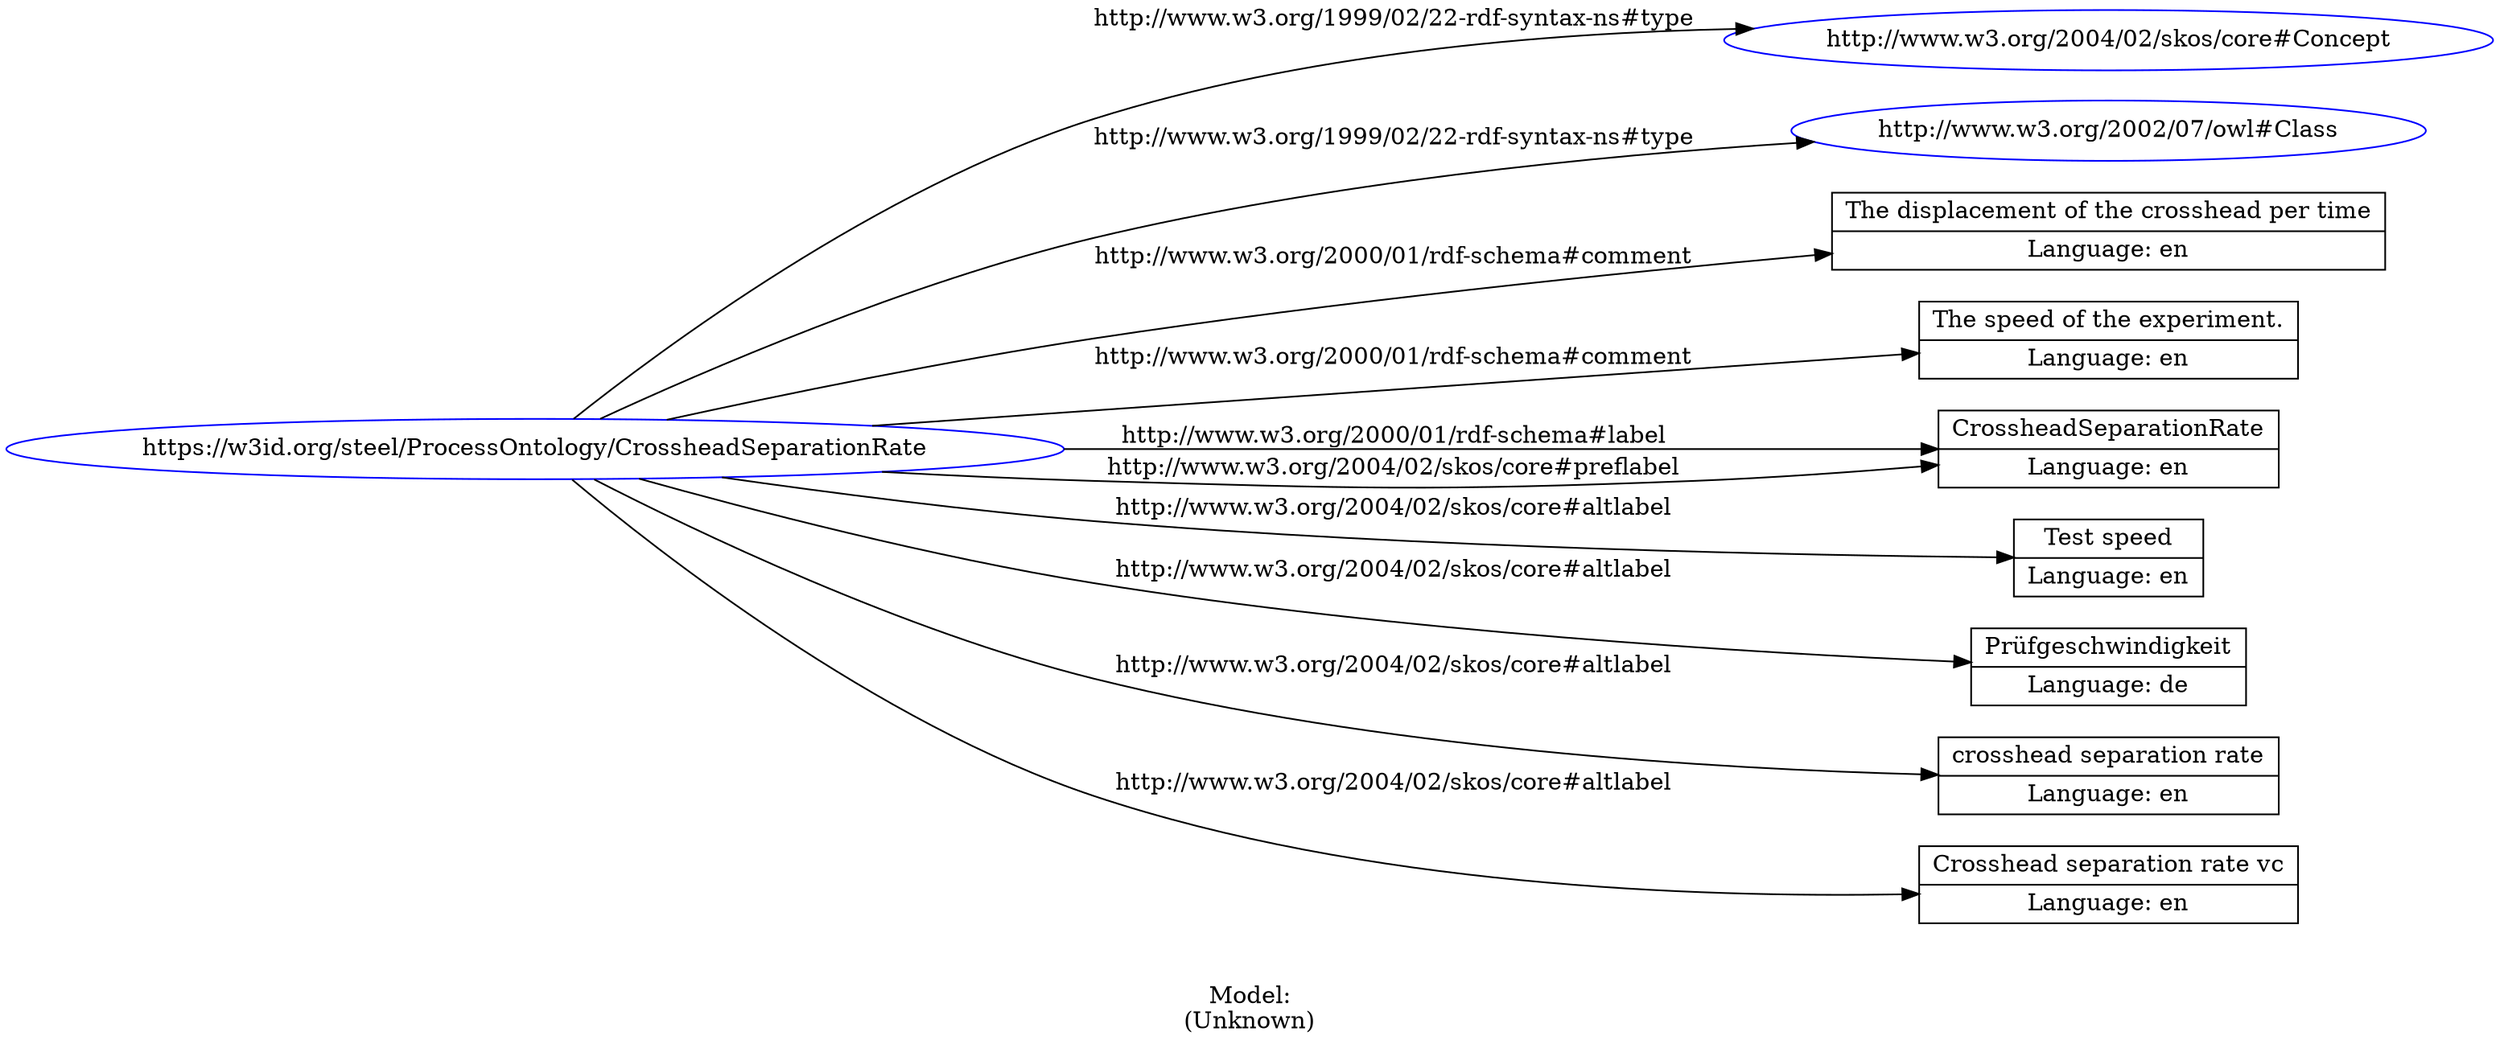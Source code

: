 digraph {
	rankdir = LR;
	charset="utf-8";

	"Rhttps://w3id.org/steel/ProcessOntology/CrossheadSeparationRate" -> "Rhttp://www.w3.org/2004/02/skos/core#Concept" [ label="http://www.w3.org/1999/02/22-rdf-syntax-ns#type" ];
	"Rhttps://w3id.org/steel/ProcessOntology/CrossheadSeparationRate" -> "Rhttp://www.w3.org/2002/07/owl#Class" [ label="http://www.w3.org/1999/02/22-rdf-syntax-ns#type" ];
	"Rhttps://w3id.org/steel/ProcessOntology/CrossheadSeparationRate" -> "LThe displacement of the crosshead per time|Language: en" [ label="http://www.w3.org/2000/01/rdf-schema#comment" ];
	"Rhttps://w3id.org/steel/ProcessOntology/CrossheadSeparationRate" -> "LThe speed of the experiment.|Language: en" [ label="http://www.w3.org/2000/01/rdf-schema#comment" ];
	"Rhttps://w3id.org/steel/ProcessOntology/CrossheadSeparationRate" -> "LCrossheadSeparationRate|Language: en" [ label="http://www.w3.org/2000/01/rdf-schema#label" ];
	"Rhttps://w3id.org/steel/ProcessOntology/CrossheadSeparationRate" -> "LTest speed|Language: en" [ label="http://www.w3.org/2004/02/skos/core#altlabel" ];
	"Rhttps://w3id.org/steel/ProcessOntology/CrossheadSeparationRate" -> "LPrüfgeschwindigkeit|Language: de" [ label="http://www.w3.org/2004/02/skos/core#altlabel" ];
	"Rhttps://w3id.org/steel/ProcessOntology/CrossheadSeparationRate" -> "Lcrosshead separation rate|Language: en" [ label="http://www.w3.org/2004/02/skos/core#altlabel" ];
	"Rhttps://w3id.org/steel/ProcessOntology/CrossheadSeparationRate" -> "LCrosshead separation rate vc|Language: en" [ label="http://www.w3.org/2004/02/skos/core#altlabel" ];
	"Rhttps://w3id.org/steel/ProcessOntology/CrossheadSeparationRate" -> "LCrossheadSeparationRate|Language: en" [ label="http://www.w3.org/2004/02/skos/core#preflabel" ];

	// Resources
	"Rhttps://w3id.org/steel/ProcessOntology/CrossheadSeparationRate" [ label="https://w3id.org/steel/ProcessOntology/CrossheadSeparationRate", shape = ellipse, color = blue ];
	"Rhttp://www.w3.org/2004/02/skos/core#Concept" [ label="http://www.w3.org/2004/02/skos/core#Concept", shape = ellipse, color = blue ];
	"Rhttp://www.w3.org/2002/07/owl#Class" [ label="http://www.w3.org/2002/07/owl#Class", shape = ellipse, color = blue ];

	// Anonymous nodes

	// Literals
	"LThe displacement of the crosshead per time|Language: en" [ label="The displacement of the crosshead per time|Language: en", shape = record ];
	"LThe speed of the experiment.|Language: en" [ label="The speed of the experiment.|Language: en", shape = record ];
	"LCrossheadSeparationRate|Language: en" [ label="CrossheadSeparationRate|Language: en", shape = record ];
	"LTest speed|Language: en" [ label="Test speed|Language: en", shape = record ];
	"LPrüfgeschwindigkeit|Language: de" [ label="Prüfgeschwindigkeit|Language: de", shape = record ];
	"Lcrosshead separation rate|Language: en" [ label="crosshead separation rate|Language: en", shape = record ];
	"LCrosshead separation rate vc|Language: en" [ label="Crosshead separation rate vc|Language: en", shape = record ];

	label="\n\nModel:\n(Unknown)";
}
